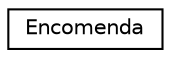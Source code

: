 digraph "Graphical Class Hierarchy"
{
 // LATEX_PDF_SIZE
  edge [fontname="Helvetica",fontsize="10",labelfontname="Helvetica",labelfontsize="10"];
  node [fontname="Helvetica",fontsize="10",shape=record];
  rankdir="LR";
  Node0 [label="Encomenda",height=0.2,width=0.4,color="black", fillcolor="white", style="filled",URL="$class_encomenda.html",tooltip=" "];
}
